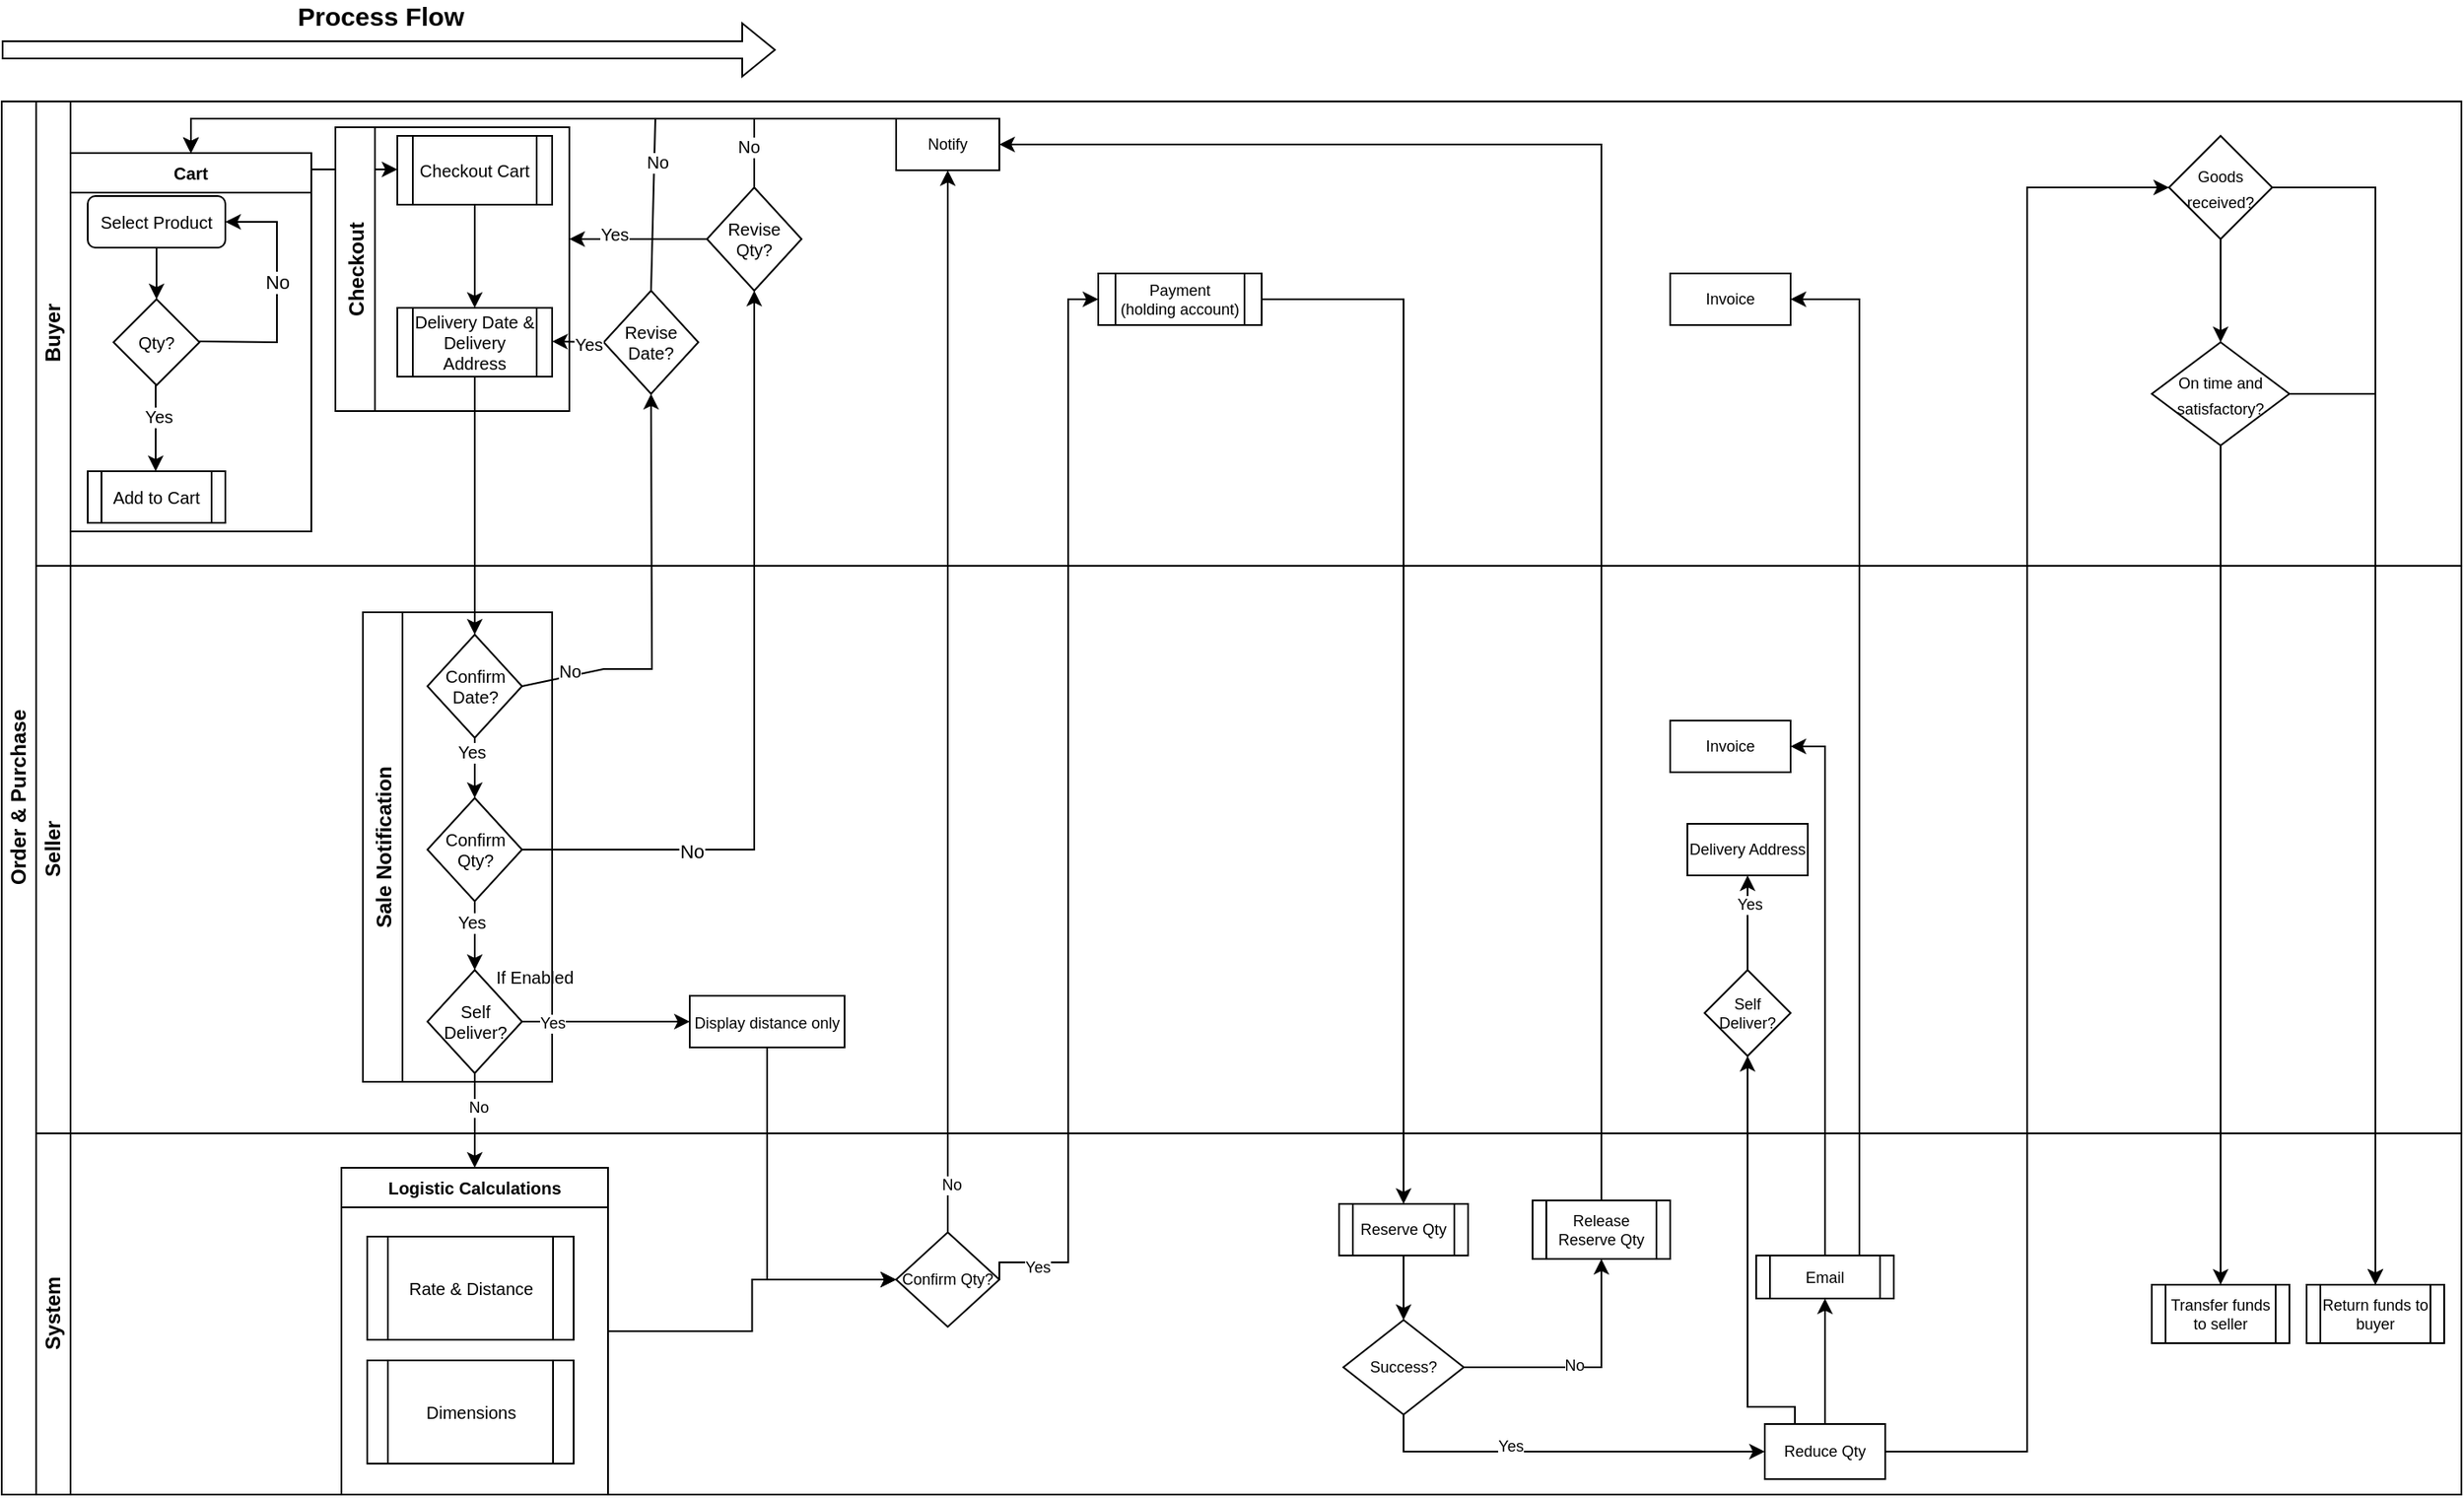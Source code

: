 <mxfile version="15.7.0" type="github">
  <diagram id="prtHgNgQTEPvFCAcTncT" name="Page-1">
    <mxGraphModel dx="868" dy="473" grid="1" gridSize="10" guides="1" tooltips="1" connect="1" arrows="1" fold="1" page="1" pageScale="1" pageWidth="827" pageHeight="1169" math="0" shadow="0">
      <root>
        <mxCell id="0" />
        <mxCell id="1" parent="0" />
        <mxCell id="dNxyNK7c78bLwvsdeMH5-19" value="Order &amp;amp; Purchase" style="swimlane;html=1;childLayout=stackLayout;resizeParent=1;resizeParentMax=0;horizontal=0;startSize=20;horizontalStack=0;" parent="1" vertex="1">
          <mxGeometry x="120" y="120" width="1430" height="810" as="geometry" />
        </mxCell>
        <mxCell id="1DLhWKv3IPWzaCDEE1xv-21" value="" style="endArrow=classic;html=1;rounded=0;fontSize=10;exitX=1;exitY=0.5;exitDx=0;exitDy=0;entryX=0.5;entryY=1;entryDx=0;entryDy=0;" parent="dNxyNK7c78bLwvsdeMH5-19" source="1DLhWKv3IPWzaCDEE1xv-20" target="1DLhWKv3IPWzaCDEE1xv-27" edge="1">
          <mxGeometry width="50" height="50" relative="1" as="geometry">
            <mxPoint x="310" y="300" as="sourcePoint" />
            <mxPoint x="380" y="330" as="targetPoint" />
            <Array as="points">
              <mxPoint x="350" y="330" />
              <mxPoint x="378" y="330" />
            </Array>
          </mxGeometry>
        </mxCell>
        <mxCell id="1DLhWKv3IPWzaCDEE1xv-28" value="No" style="edgeLabel;html=1;align=center;verticalAlign=middle;resizable=0;points=[];fontSize=10;" parent="1DLhWKv3IPWzaCDEE1xv-21" vertex="1" connectable="0">
          <mxGeometry x="0.214" relative="1" as="geometry">
            <mxPoint x="-48" y="68" as="offset" />
          </mxGeometry>
        </mxCell>
        <mxCell id="dNxyNK7c78bLwvsdeMH5-20" value="Buyer" style="swimlane;html=1;startSize=20;horizontal=0;" parent="dNxyNK7c78bLwvsdeMH5-19" vertex="1">
          <mxGeometry x="20" width="1410" height="270" as="geometry" />
        </mxCell>
        <mxCell id="1DLhWKv3IPWzaCDEE1xv-9" value="Cart" style="swimlane;fontSize=10;" parent="dNxyNK7c78bLwvsdeMH5-20" vertex="1">
          <mxGeometry x="20" y="30" width="140" height="220" as="geometry">
            <mxRectangle x="20" width="50" height="23" as="alternateBounds" />
          </mxGeometry>
        </mxCell>
        <mxCell id="1DLhWKv3IPWzaCDEE1xv-1" value="Select Product" style="rounded=1;whiteSpace=wrap;html=1;fontSize=10;" parent="1DLhWKv3IPWzaCDEE1xv-9" vertex="1">
          <mxGeometry x="10" y="25" width="80" height="30" as="geometry" />
        </mxCell>
        <mxCell id="1DLhWKv3IPWzaCDEE1xv-2" value="&lt;font size=&quot;1&quot;&gt;Qty?&lt;/font&gt;" style="rhombus;whiteSpace=wrap;html=1;" parent="1DLhWKv3IPWzaCDEE1xv-9" vertex="1">
          <mxGeometry x="25" y="85" width="50" height="50" as="geometry" />
        </mxCell>
        <mxCell id="1DLhWKv3IPWzaCDEE1xv-3" value="" style="endArrow=classic;html=1;rounded=0;fontSize=11;" parent="1DLhWKv3IPWzaCDEE1xv-9" edge="1">
          <mxGeometry width="50" height="50" relative="1" as="geometry">
            <mxPoint x="50" y="55" as="sourcePoint" />
            <mxPoint x="50" y="85" as="targetPoint" />
            <Array as="points" />
          </mxGeometry>
        </mxCell>
        <mxCell id="1DLhWKv3IPWzaCDEE1xv-4" value="" style="endArrow=classic;html=1;rounded=0;fontSize=11;entryX=1;entryY=0.5;entryDx=0;entryDy=0;" parent="1DLhWKv3IPWzaCDEE1xv-9" edge="1">
          <mxGeometry width="50" height="50" relative="1" as="geometry">
            <mxPoint x="75" y="109.5" as="sourcePoint" />
            <mxPoint x="90" y="40" as="targetPoint" />
            <Array as="points">
              <mxPoint x="120" y="110" />
              <mxPoint x="120" y="40" />
            </Array>
          </mxGeometry>
        </mxCell>
        <mxCell id="1DLhWKv3IPWzaCDEE1xv-5" value="No" style="edgeLabel;html=1;align=center;verticalAlign=middle;resizable=0;points=[];fontSize=11;" parent="1DLhWKv3IPWzaCDEE1xv-4" vertex="1" connectable="0">
          <mxGeometry x="-0.09" relative="1" as="geometry">
            <mxPoint y="-14" as="offset" />
          </mxGeometry>
        </mxCell>
        <mxCell id="1DLhWKv3IPWzaCDEE1xv-6" value="&lt;font size=&quot;1&quot;&gt;Add to Cart&lt;/font&gt;" style="shape=process;whiteSpace=wrap;html=1;backgroundOutline=1;fontSize=11;" parent="1DLhWKv3IPWzaCDEE1xv-9" vertex="1">
          <mxGeometry x="10" y="185" width="80" height="30" as="geometry" />
        </mxCell>
        <mxCell id="1DLhWKv3IPWzaCDEE1xv-7" value="" style="endArrow=classic;html=1;rounded=0;fontSize=10;" parent="1DLhWKv3IPWzaCDEE1xv-9" edge="1">
          <mxGeometry width="50" height="50" relative="1" as="geometry">
            <mxPoint x="49.5" y="135" as="sourcePoint" />
            <mxPoint x="49.5" y="185" as="targetPoint" />
          </mxGeometry>
        </mxCell>
        <mxCell id="1DLhWKv3IPWzaCDEE1xv-8" value="Yes" style="edgeLabel;html=1;align=center;verticalAlign=middle;resizable=0;points=[];fontSize=10;" parent="1DLhWKv3IPWzaCDEE1xv-7" vertex="1" connectable="0">
          <mxGeometry x="-0.28" y="1" relative="1" as="geometry">
            <mxPoint as="offset" />
          </mxGeometry>
        </mxCell>
        <mxCell id="1DLhWKv3IPWzaCDEE1xv-12" value="" style="endArrow=classic;html=1;rounded=0;fontSize=10;" parent="dNxyNK7c78bLwvsdeMH5-20" edge="1">
          <mxGeometry width="50" height="50" relative="1" as="geometry">
            <mxPoint x="160" y="39.5" as="sourcePoint" />
            <mxPoint x="210" y="39.5" as="targetPoint" />
          </mxGeometry>
        </mxCell>
        <mxCell id="1DLhWKv3IPWzaCDEE1xv-18" style="edgeStyle=orthogonalEdgeStyle;rounded=0;orthogonalLoop=1;jettySize=auto;html=1;exitX=0.5;exitY=1;exitDx=0;exitDy=0;entryX=0.5;entryY=0;entryDx=0;entryDy=0;fontSize=10;" parent="dNxyNK7c78bLwvsdeMH5-20" source="1DLhWKv3IPWzaCDEE1xv-13" target="1DLhWKv3IPWzaCDEE1xv-17" edge="1">
          <mxGeometry relative="1" as="geometry" />
        </mxCell>
        <mxCell id="1DLhWKv3IPWzaCDEE1xv-13" value="Checkout Cart" style="shape=process;whiteSpace=wrap;html=1;backgroundOutline=1;fontSize=10;" parent="dNxyNK7c78bLwvsdeMH5-20" vertex="1">
          <mxGeometry x="210" y="20" width="90" height="40" as="geometry" />
        </mxCell>
        <mxCell id="1DLhWKv3IPWzaCDEE1xv-17" value="Delivery Date &amp;amp; Delivery Address" style="shape=process;whiteSpace=wrap;html=1;backgroundOutline=1;fontSize=10;" parent="dNxyNK7c78bLwvsdeMH5-20" vertex="1">
          <mxGeometry x="210" y="120" width="90" height="40" as="geometry" />
        </mxCell>
        <mxCell id="1DLhWKv3IPWzaCDEE1xv-27" value="Revise Date?" style="rhombus;whiteSpace=wrap;html=1;fontSize=10;" parent="dNxyNK7c78bLwvsdeMH5-20" vertex="1">
          <mxGeometry x="330" y="110" width="55" height="60" as="geometry" />
        </mxCell>
        <mxCell id="1DLhWKv3IPWzaCDEE1xv-30" value="" style="endArrow=classic;html=1;rounded=0;fontSize=10;" parent="dNxyNK7c78bLwvsdeMH5-20" edge="1">
          <mxGeometry width="50" height="50" relative="1" as="geometry">
            <mxPoint x="330" y="140" as="sourcePoint" />
            <mxPoint x="300" y="139.5" as="targetPoint" />
          </mxGeometry>
        </mxCell>
        <mxCell id="1DLhWKv3IPWzaCDEE1xv-31" value="Yes" style="edgeLabel;html=1;align=center;verticalAlign=middle;resizable=0;points=[];fontSize=10;" parent="1DLhWKv3IPWzaCDEE1xv-30" vertex="1" connectable="0">
          <mxGeometry x="-0.4" y="1" relative="1" as="geometry">
            <mxPoint as="offset" />
          </mxGeometry>
        </mxCell>
        <mxCell id="1DLhWKv3IPWzaCDEE1xv-32" value="" style="endArrow=classic;html=1;rounded=0;fontSize=10;entryX=0.5;entryY=0;entryDx=0;entryDy=0;exitX=0.5;exitY=0;exitDx=0;exitDy=0;" parent="dNxyNK7c78bLwvsdeMH5-20" source="1DLhWKv3IPWzaCDEE1xv-27" target="1DLhWKv3IPWzaCDEE1xv-9" edge="1">
          <mxGeometry width="50" height="50" relative="1" as="geometry">
            <mxPoint x="360" y="110" as="sourcePoint" />
            <mxPoint x="360" y="10" as="targetPoint" />
            <Array as="points">
              <mxPoint x="360" y="10" />
              <mxPoint x="90" y="10" />
            </Array>
          </mxGeometry>
        </mxCell>
        <mxCell id="1DLhWKv3IPWzaCDEE1xv-33" value="No" style="edgeLabel;html=1;align=center;verticalAlign=middle;resizable=0;points=[];fontSize=10;" parent="1DLhWKv3IPWzaCDEE1xv-32" vertex="1" connectable="0">
          <mxGeometry x="-0.615" y="-1" relative="1" as="geometry">
            <mxPoint as="offset" />
          </mxGeometry>
        </mxCell>
        <mxCell id="1DLhWKv3IPWzaCDEE1xv-64" style="edgeStyle=orthogonalEdgeStyle;rounded=0;orthogonalLoop=1;jettySize=auto;html=1;exitX=0;exitY=0.5;exitDx=0;exitDy=0;entryX=0.5;entryY=0;entryDx=0;entryDy=0;fontSize=9;" parent="dNxyNK7c78bLwvsdeMH5-20" source="1DLhWKv3IPWzaCDEE1xv-62" target="1DLhWKv3IPWzaCDEE1xv-9" edge="1">
          <mxGeometry relative="1" as="geometry">
            <Array as="points">
              <mxPoint x="500" y="10" />
              <mxPoint x="90" y="10" />
            </Array>
          </mxGeometry>
        </mxCell>
        <mxCell id="1DLhWKv3IPWzaCDEE1xv-62" value="Notify" style="rounded=0;whiteSpace=wrap;html=1;fontSize=9;" parent="dNxyNK7c78bLwvsdeMH5-20" vertex="1">
          <mxGeometry x="500" y="10" width="60" height="30" as="geometry" />
        </mxCell>
        <mxCell id="1DLhWKv3IPWzaCDEE1xv-68" value="Payment&lt;br&gt;(holding account)" style="shape=process;whiteSpace=wrap;html=1;backgroundOutline=1;fontSize=9;" parent="dNxyNK7c78bLwvsdeMH5-20" vertex="1">
          <mxGeometry x="617.5" y="100" width="95" height="30" as="geometry" />
        </mxCell>
        <mxCell id="1DLhWKv3IPWzaCDEE1xv-85" value="Invoice" style="rounded=0;whiteSpace=wrap;html=1;fontSize=9;" parent="dNxyNK7c78bLwvsdeMH5-20" vertex="1">
          <mxGeometry x="950" y="100" width="70" height="30" as="geometry" />
        </mxCell>
        <mxCell id="JSlO6h9vZcrCeUcNSaWa-3" style="edgeStyle=orthogonalEdgeStyle;rounded=0;orthogonalLoop=1;jettySize=auto;html=1;exitX=0.5;exitY=1;exitDx=0;exitDy=0;entryX=0.5;entryY=0;entryDx=0;entryDy=0;fontSize=9;" parent="dNxyNK7c78bLwvsdeMH5-20" source="JSlO6h9vZcrCeUcNSaWa-1" target="JSlO6h9vZcrCeUcNSaWa-2" edge="1">
          <mxGeometry relative="1" as="geometry" />
        </mxCell>
        <mxCell id="JSlO6h9vZcrCeUcNSaWa-1" value="&lt;font style=&quot;font-size: 9px&quot;&gt;Goods received?&lt;/font&gt;" style="rhombus;whiteSpace=wrap;html=1;" parent="dNxyNK7c78bLwvsdeMH5-20" vertex="1">
          <mxGeometry x="1240" y="20" width="60" height="60" as="geometry" />
        </mxCell>
        <mxCell id="JSlO6h9vZcrCeUcNSaWa-2" value="&lt;font style=&quot;font-size: 9px&quot;&gt;On time and satisfactory?&lt;/font&gt;" style="rhombus;whiteSpace=wrap;html=1;" parent="dNxyNK7c78bLwvsdeMH5-20" vertex="1">
          <mxGeometry x="1230" y="140" width="80" height="60" as="geometry" />
        </mxCell>
        <mxCell id="pPFn4V_enO1_FAc2-6sg-4" value="Checkout" style="swimlane;horizontal=0;" vertex="1" parent="dNxyNK7c78bLwvsdeMH5-20">
          <mxGeometry x="174" y="15" width="136" height="165" as="geometry" />
        </mxCell>
        <mxCell id="pPFn4V_enO1_FAc2-6sg-7" style="edgeStyle=orthogonalEdgeStyle;rounded=0;orthogonalLoop=1;jettySize=auto;html=1;exitX=0.5;exitY=0;exitDx=0;exitDy=0;entryX=0.5;entryY=0;entryDx=0;entryDy=0;" edge="1" parent="dNxyNK7c78bLwvsdeMH5-20" source="pPFn4V_enO1_FAc2-6sg-5" target="1DLhWKv3IPWzaCDEE1xv-9">
          <mxGeometry relative="1" as="geometry">
            <Array as="points">
              <mxPoint x="418" y="10" />
              <mxPoint x="90" y="10" />
            </Array>
          </mxGeometry>
        </mxCell>
        <mxCell id="pPFn4V_enO1_FAc2-6sg-5" value="Revise Qty?" style="rhombus;whiteSpace=wrap;html=1;fontSize=10;" vertex="1" parent="dNxyNK7c78bLwvsdeMH5-20">
          <mxGeometry x="390" y="50" width="55" height="60" as="geometry" />
        </mxCell>
        <mxCell id="dNxyNK7c78bLwvsdeMH5-21" value="Seller" style="swimlane;html=1;startSize=20;horizontal=0;" parent="dNxyNK7c78bLwvsdeMH5-19" vertex="1">
          <mxGeometry x="20" y="270" width="1410" height="330" as="geometry" />
        </mxCell>
        <mxCell id="1DLhWKv3IPWzaCDEE1xv-25" style="edgeStyle=orthogonalEdgeStyle;rounded=0;orthogonalLoop=1;jettySize=auto;html=1;exitX=0.5;exitY=1;exitDx=0;exitDy=0;entryX=0.5;entryY=0;entryDx=0;entryDy=0;fontSize=10;" parent="dNxyNK7c78bLwvsdeMH5-21" source="1DLhWKv3IPWzaCDEE1xv-20" target="1DLhWKv3IPWzaCDEE1xv-51" edge="1">
          <mxGeometry relative="1" as="geometry" />
        </mxCell>
        <mxCell id="1DLhWKv3IPWzaCDEE1xv-20" value="Confirm Date?" style="rhombus;whiteSpace=wrap;html=1;fontSize=10;" parent="dNxyNK7c78bLwvsdeMH5-21" vertex="1">
          <mxGeometry x="227.5" y="40" width="55" height="60" as="geometry" />
        </mxCell>
        <mxCell id="1DLhWKv3IPWzaCDEE1xv-23" value="Self Deliver?" style="rhombus;whiteSpace=wrap;html=1;fontSize=10;" parent="dNxyNK7c78bLwvsdeMH5-21" vertex="1">
          <mxGeometry x="227.5" y="235" width="55" height="60" as="geometry" />
        </mxCell>
        <mxCell id="1DLhWKv3IPWzaCDEE1xv-35" value="If Enabled" style="text;html=1;strokeColor=none;fillColor=none;align=center;verticalAlign=middle;whiteSpace=wrap;rounded=0;fontSize=10;" parent="dNxyNK7c78bLwvsdeMH5-21" vertex="1">
          <mxGeometry x="260" y="224" width="60" height="30" as="geometry" />
        </mxCell>
        <mxCell id="1DLhWKv3IPWzaCDEE1xv-53" style="edgeStyle=orthogonalEdgeStyle;rounded=0;orthogonalLoop=1;jettySize=auto;html=1;exitX=0.5;exitY=1;exitDx=0;exitDy=0;entryX=0.5;entryY=0;entryDx=0;entryDy=0;fontSize=9;" parent="dNxyNK7c78bLwvsdeMH5-21" source="1DLhWKv3IPWzaCDEE1xv-51" target="1DLhWKv3IPWzaCDEE1xv-23" edge="1">
          <mxGeometry relative="1" as="geometry" />
        </mxCell>
        <mxCell id="1DLhWKv3IPWzaCDEE1xv-51" value="Confirm Qty?" style="rhombus;whiteSpace=wrap;html=1;fontSize=10;" parent="dNxyNK7c78bLwvsdeMH5-21" vertex="1">
          <mxGeometry x="227.5" y="135" width="55" height="60" as="geometry" />
        </mxCell>
        <mxCell id="1DLhWKv3IPWzaCDEE1xv-54" value="Yes" style="edgeLabel;html=1;align=center;verticalAlign=middle;resizable=0;points=[];fontSize=10;" parent="dNxyNK7c78bLwvsdeMH5-21" vertex="1" connectable="0">
          <mxGeometry x="319.999" y="170.0" as="geometry">
            <mxPoint x="-67" y="37" as="offset" />
          </mxGeometry>
        </mxCell>
        <mxCell id="1DLhWKv3IPWzaCDEE1xv-84" value="Invoice" style="rounded=0;whiteSpace=wrap;html=1;fontSize=9;" parent="dNxyNK7c78bLwvsdeMH5-21" vertex="1">
          <mxGeometry x="950" y="90" width="70" height="30" as="geometry" />
        </mxCell>
        <mxCell id="1DLhWKv3IPWzaCDEE1xv-106" style="edgeStyle=orthogonalEdgeStyle;rounded=0;orthogonalLoop=1;jettySize=auto;html=1;exitX=0.5;exitY=0;exitDx=0;exitDy=0;entryX=0.5;entryY=1;entryDx=0;entryDy=0;fontSize=9;" parent="dNxyNK7c78bLwvsdeMH5-21" source="1DLhWKv3IPWzaCDEE1xv-101" target="1DLhWKv3IPWzaCDEE1xv-103" edge="1">
          <mxGeometry relative="1" as="geometry" />
        </mxCell>
        <mxCell id="1DLhWKv3IPWzaCDEE1xv-101" value="Self Deliver?" style="rhombus;whiteSpace=wrap;html=1;fontSize=9;" parent="dNxyNK7c78bLwvsdeMH5-21" vertex="1">
          <mxGeometry x="970" y="235" width="50" height="50" as="geometry" />
        </mxCell>
        <mxCell id="1DLhWKv3IPWzaCDEE1xv-103" value="Delivery Address" style="rounded=0;whiteSpace=wrap;html=1;fontSize=9;" parent="dNxyNK7c78bLwvsdeMH5-21" vertex="1">
          <mxGeometry x="960" y="150" width="70" height="30" as="geometry" />
        </mxCell>
        <mxCell id="pPFn4V_enO1_FAc2-6sg-3" value="Sale Notification" style="swimlane;horizontal=0;" vertex="1" parent="dNxyNK7c78bLwvsdeMH5-21">
          <mxGeometry x="190" y="27" width="110" height="273" as="geometry" />
        </mxCell>
        <mxCell id="pPFn4V_enO1_FAc2-6sg-12" value="&lt;font style=&quot;font-size: 9px&quot;&gt;Display distance only&lt;/font&gt;" style="rounded=0;whiteSpace=wrap;html=1;" vertex="1" parent="dNxyNK7c78bLwvsdeMH5-21">
          <mxGeometry x="380" y="250" width="90" height="30" as="geometry" />
        </mxCell>
        <mxCell id="1DLhWKv3IPWzaCDEE1xv-24" value="" style="endArrow=classic;html=1;rounded=0;fontSize=10;exitX=1;exitY=0.5;exitDx=0;exitDy=0;entryX=0;entryY=0.5;entryDx=0;entryDy=0;" parent="dNxyNK7c78bLwvsdeMH5-21" source="1DLhWKv3IPWzaCDEE1xv-23" target="pPFn4V_enO1_FAc2-6sg-12" edge="1">
          <mxGeometry width="50" height="50" relative="1" as="geometry">
            <mxPoint x="290" y="235" as="sourcePoint" />
            <mxPoint x="360" y="265" as="targetPoint" />
            <Array as="points">
              <mxPoint x="370" y="265" />
            </Array>
          </mxGeometry>
        </mxCell>
        <mxCell id="1DLhWKv3IPWzaCDEE1xv-108" value="Yes" style="edgeLabel;html=1;align=center;verticalAlign=middle;resizable=0;points=[];fontSize=9;" parent="1DLhWKv3IPWzaCDEE1xv-24" vertex="1" connectable="0">
          <mxGeometry x="-0.676" y="-1" relative="1" as="geometry">
            <mxPoint x="1" as="offset" />
          </mxGeometry>
        </mxCell>
        <mxCell id="1DLhWKv3IPWzaCDEE1xv-39" value="" style="endArrow=classic;html=1;rounded=0;fontSize=10;entryX=0.5;entryY=0;entryDx=0;entryDy=0;exitX=0.5;exitY=1;exitDx=0;exitDy=0;" parent="dNxyNK7c78bLwvsdeMH5-19" source="1DLhWKv3IPWzaCDEE1xv-23" target="1DLhWKv3IPWzaCDEE1xv-41" edge="1">
          <mxGeometry width="50" height="50" relative="1" as="geometry">
            <mxPoint x="300" y="540" as="sourcePoint" />
            <mxPoint x="274.5" y="541" as="targetPoint" />
          </mxGeometry>
        </mxCell>
        <mxCell id="1DLhWKv3IPWzaCDEE1xv-49" value="No" style="edgeLabel;html=1;align=center;verticalAlign=middle;resizable=0;points=[];fontSize=9;" parent="1DLhWKv3IPWzaCDEE1xv-39" vertex="1" connectable="0">
          <mxGeometry x="-0.286" y="2" relative="1" as="geometry">
            <mxPoint as="offset" />
          </mxGeometry>
        </mxCell>
        <mxCell id="1DLhWKv3IPWzaCDEE1xv-63" style="edgeStyle=orthogonalEdgeStyle;rounded=0;orthogonalLoop=1;jettySize=auto;html=1;exitX=0.5;exitY=0;exitDx=0;exitDy=0;fontSize=9;entryX=0.5;entryY=1;entryDx=0;entryDy=0;" parent="dNxyNK7c78bLwvsdeMH5-19" source="1DLhWKv3IPWzaCDEE1xv-59" target="1DLhWKv3IPWzaCDEE1xv-62" edge="1">
          <mxGeometry relative="1" as="geometry">
            <mxPoint x="550" y="50" as="targetPoint" />
          </mxGeometry>
        </mxCell>
        <mxCell id="1DLhWKv3IPWzaCDEE1xv-65" value="No" style="edgeLabel;html=1;align=center;verticalAlign=middle;resizable=0;points=[];fontSize=9;" parent="1DLhWKv3IPWzaCDEE1xv-63" vertex="1" connectable="0">
          <mxGeometry x="-0.909" y="-2" relative="1" as="geometry">
            <mxPoint as="offset" />
          </mxGeometry>
        </mxCell>
        <mxCell id="1DLhWKv3IPWzaCDEE1xv-86" style="edgeStyle=orthogonalEdgeStyle;rounded=0;orthogonalLoop=1;jettySize=auto;html=1;exitX=0.5;exitY=0;exitDx=0;exitDy=0;entryX=1;entryY=0.5;entryDx=0;entryDy=0;fontSize=9;" parent="dNxyNK7c78bLwvsdeMH5-19" source="1DLhWKv3IPWzaCDEE1xv-82" target="1DLhWKv3IPWzaCDEE1xv-84" edge="1">
          <mxGeometry relative="1" as="geometry" />
        </mxCell>
        <mxCell id="1DLhWKv3IPWzaCDEE1xv-87" style="edgeStyle=orthogonalEdgeStyle;rounded=0;orthogonalLoop=1;jettySize=auto;html=1;exitX=0.75;exitY=0;exitDx=0;exitDy=0;entryX=1;entryY=0.5;entryDx=0;entryDy=0;fontSize=9;" parent="dNxyNK7c78bLwvsdeMH5-19" source="1DLhWKv3IPWzaCDEE1xv-82" target="1DLhWKv3IPWzaCDEE1xv-85" edge="1">
          <mxGeometry relative="1" as="geometry" />
        </mxCell>
        <mxCell id="1DLhWKv3IPWzaCDEE1xv-67" style="edgeStyle=orthogonalEdgeStyle;rounded=0;orthogonalLoop=1;jettySize=auto;html=1;exitX=1;exitY=0.5;exitDx=0;exitDy=0;fontSize=9;entryX=0;entryY=0.5;entryDx=0;entryDy=0;" parent="dNxyNK7c78bLwvsdeMH5-19" source="1DLhWKv3IPWzaCDEE1xv-59" target="1DLhWKv3IPWzaCDEE1xv-68" edge="1">
          <mxGeometry relative="1" as="geometry">
            <mxPoint x="670" y="440" as="targetPoint" />
            <Array as="points">
              <mxPoint x="620" y="675" />
              <mxPoint x="620" y="115" />
            </Array>
          </mxGeometry>
        </mxCell>
        <mxCell id="dNxyNK7c78bLwvsdeMH5-22" value="System" style="swimlane;html=1;startSize=20;horizontal=0;" parent="dNxyNK7c78bLwvsdeMH5-19" vertex="1">
          <mxGeometry x="20" y="600" width="1410" height="210" as="geometry" />
        </mxCell>
        <mxCell id="1DLhWKv3IPWzaCDEE1xv-60" style="edgeStyle=orthogonalEdgeStyle;rounded=0;orthogonalLoop=1;jettySize=auto;html=1;exitX=1;exitY=0.5;exitDx=0;exitDy=0;entryX=0;entryY=0.5;entryDx=0;entryDy=0;fontSize=9;" parent="dNxyNK7c78bLwvsdeMH5-22" source="1DLhWKv3IPWzaCDEE1xv-41" target="1DLhWKv3IPWzaCDEE1xv-59" edge="1">
          <mxGeometry relative="1" as="geometry" />
        </mxCell>
        <mxCell id="1DLhWKv3IPWzaCDEE1xv-41" value="Logistic Calculations" style="swimlane;fontSize=10;" parent="dNxyNK7c78bLwvsdeMH5-22" vertex="1">
          <mxGeometry x="177.5" y="20" width="155" height="190" as="geometry" />
        </mxCell>
        <mxCell id="1DLhWKv3IPWzaCDEE1xv-42" value="Rate &amp;amp; Distance" style="shape=process;whiteSpace=wrap;html=1;backgroundOutline=1;fontSize=10;" parent="1DLhWKv3IPWzaCDEE1xv-41" vertex="1">
          <mxGeometry x="15" y="40" width="120" height="60" as="geometry" />
        </mxCell>
        <mxCell id="pPFn4V_enO1_FAc2-6sg-1" value="Dimensions" style="shape=process;whiteSpace=wrap;html=1;backgroundOutline=1;fontSize=10;" vertex="1" parent="1DLhWKv3IPWzaCDEE1xv-41">
          <mxGeometry x="15" y="112" width="120" height="60" as="geometry" />
        </mxCell>
        <mxCell id="1DLhWKv3IPWzaCDEE1xv-59" value="Confirm Qty?" style="rhombus;whiteSpace=wrap;html=1;fontSize=9;" parent="dNxyNK7c78bLwvsdeMH5-22" vertex="1">
          <mxGeometry x="500" y="57.5" width="60" height="55" as="geometry" />
        </mxCell>
        <mxCell id="1DLhWKv3IPWzaCDEE1xv-91" style="edgeStyle=orthogonalEdgeStyle;rounded=0;orthogonalLoop=1;jettySize=auto;html=1;exitX=0.5;exitY=0;exitDx=0;exitDy=0;entryX=0.5;entryY=1;entryDx=0;entryDy=0;fontSize=9;" parent="dNxyNK7c78bLwvsdeMH5-22" source="1DLhWKv3IPWzaCDEE1xv-66" target="1DLhWKv3IPWzaCDEE1xv-82" edge="1">
          <mxGeometry relative="1" as="geometry" />
        </mxCell>
        <mxCell id="1DLhWKv3IPWzaCDEE1xv-66" value="Reduce Qty" style="rounded=0;whiteSpace=wrap;html=1;fontSize=9;" parent="dNxyNK7c78bLwvsdeMH5-22" vertex="1">
          <mxGeometry x="1005" y="169" width="70" height="32" as="geometry" />
        </mxCell>
        <mxCell id="1DLhWKv3IPWzaCDEE1xv-89" style="edgeStyle=orthogonalEdgeStyle;rounded=0;orthogonalLoop=1;jettySize=auto;html=1;exitX=0.5;exitY=1;exitDx=0;exitDy=0;entryX=0;entryY=0.5;entryDx=0;entryDy=0;fontSize=9;" parent="dNxyNK7c78bLwvsdeMH5-22" source="1DLhWKv3IPWzaCDEE1xv-71" target="1DLhWKv3IPWzaCDEE1xv-66" edge="1">
          <mxGeometry relative="1" as="geometry" />
        </mxCell>
        <mxCell id="1DLhWKv3IPWzaCDEE1xv-90" value="Yes" style="edgeLabel;html=1;align=center;verticalAlign=middle;resizable=0;points=[];fontSize=9;" parent="1DLhWKv3IPWzaCDEE1xv-89" vertex="1" connectable="0">
          <mxGeometry x="-0.279" y="3" relative="1" as="geometry">
            <mxPoint as="offset" />
          </mxGeometry>
        </mxCell>
        <mxCell id="1DLhWKv3IPWzaCDEE1xv-98" style="edgeStyle=orthogonalEdgeStyle;rounded=0;orthogonalLoop=1;jettySize=auto;html=1;exitX=1;exitY=0.5;exitDx=0;exitDy=0;entryX=0.5;entryY=1;entryDx=0;entryDy=0;fontSize=9;" parent="dNxyNK7c78bLwvsdeMH5-22" source="1DLhWKv3IPWzaCDEE1xv-71" target="1DLhWKv3IPWzaCDEE1xv-97" edge="1">
          <mxGeometry relative="1" as="geometry" />
        </mxCell>
        <mxCell id="1DLhWKv3IPWzaCDEE1xv-99" value="No" style="edgeLabel;html=1;align=center;verticalAlign=middle;resizable=0;points=[];fontSize=9;" parent="1DLhWKv3IPWzaCDEE1xv-98" vertex="1" connectable="0">
          <mxGeometry x="-0.105" y="1" relative="1" as="geometry">
            <mxPoint as="offset" />
          </mxGeometry>
        </mxCell>
        <mxCell id="1DLhWKv3IPWzaCDEE1xv-71" value="Success?" style="rhombus;whiteSpace=wrap;html=1;fontSize=9;" parent="dNxyNK7c78bLwvsdeMH5-22" vertex="1">
          <mxGeometry x="760" y="108.5" width="70" height="55" as="geometry" />
        </mxCell>
        <mxCell id="1DLhWKv3IPWzaCDEE1xv-82" value="Email" style="shape=process;whiteSpace=wrap;html=1;backgroundOutline=1;fontSize=9;" parent="dNxyNK7c78bLwvsdeMH5-22" vertex="1">
          <mxGeometry x="1000" y="71" width="80" height="25" as="geometry" />
        </mxCell>
        <mxCell id="1DLhWKv3IPWzaCDEE1xv-95" style="edgeStyle=orthogonalEdgeStyle;rounded=0;orthogonalLoop=1;jettySize=auto;html=1;exitX=0.5;exitY=1;exitDx=0;exitDy=0;entryX=0.5;entryY=0;entryDx=0;entryDy=0;fontSize=9;" parent="dNxyNK7c78bLwvsdeMH5-22" source="1DLhWKv3IPWzaCDEE1xv-94" target="1DLhWKv3IPWzaCDEE1xv-71" edge="1">
          <mxGeometry relative="1" as="geometry" />
        </mxCell>
        <mxCell id="1DLhWKv3IPWzaCDEE1xv-94" value="Reserve Qty" style="shape=process;whiteSpace=wrap;html=1;backgroundOutline=1;fontSize=9;" parent="dNxyNK7c78bLwvsdeMH5-22" vertex="1">
          <mxGeometry x="757.5" y="41" width="75" height="30" as="geometry" />
        </mxCell>
        <mxCell id="1DLhWKv3IPWzaCDEE1xv-97" value="Release Reserve Qty" style="shape=process;whiteSpace=wrap;html=1;backgroundOutline=1;fontSize=9;" parent="dNxyNK7c78bLwvsdeMH5-22" vertex="1">
          <mxGeometry x="870" y="39" width="80" height="34" as="geometry" />
        </mxCell>
        <mxCell id="JSlO6h9vZcrCeUcNSaWa-4" value="Transfer funds to seller" style="shape=process;whiteSpace=wrap;html=1;backgroundOutline=1;fontSize=9;" parent="dNxyNK7c78bLwvsdeMH5-22" vertex="1">
          <mxGeometry x="1230" y="88" width="80" height="34" as="geometry" />
        </mxCell>
        <mxCell id="JSlO6h9vZcrCeUcNSaWa-7" value="Return funds to buyer" style="shape=process;whiteSpace=wrap;html=1;backgroundOutline=1;fontSize=9;" parent="dNxyNK7c78bLwvsdeMH5-22" vertex="1">
          <mxGeometry x="1320" y="88" width="80" height="34" as="geometry" />
        </mxCell>
        <mxCell id="1DLhWKv3IPWzaCDEE1xv-96" style="edgeStyle=orthogonalEdgeStyle;rounded=0;orthogonalLoop=1;jettySize=auto;html=1;exitX=1;exitY=0.5;exitDx=0;exitDy=0;fontSize=9;" parent="dNxyNK7c78bLwvsdeMH5-19" source="1DLhWKv3IPWzaCDEE1xv-68" target="1DLhWKv3IPWzaCDEE1xv-94" edge="1">
          <mxGeometry relative="1" as="geometry" />
        </mxCell>
        <mxCell id="1DLhWKv3IPWzaCDEE1xv-100" style="edgeStyle=orthogonalEdgeStyle;rounded=0;orthogonalLoop=1;jettySize=auto;html=1;exitX=0.5;exitY=0;exitDx=0;exitDy=0;entryX=1;entryY=0.5;entryDx=0;entryDy=0;fontSize=9;" parent="dNxyNK7c78bLwvsdeMH5-19" source="1DLhWKv3IPWzaCDEE1xv-97" target="1DLhWKv3IPWzaCDEE1xv-62" edge="1">
          <mxGeometry relative="1" as="geometry" />
        </mxCell>
        <mxCell id="1DLhWKv3IPWzaCDEE1xv-102" style="edgeStyle=orthogonalEdgeStyle;rounded=0;orthogonalLoop=1;jettySize=auto;html=1;exitX=0.25;exitY=0;exitDx=0;exitDy=0;entryX=0.5;entryY=1;entryDx=0;entryDy=0;fontSize=9;" parent="dNxyNK7c78bLwvsdeMH5-19" source="1DLhWKv3IPWzaCDEE1xv-66" target="1DLhWKv3IPWzaCDEE1xv-101" edge="1">
          <mxGeometry relative="1" as="geometry">
            <Array as="points">
              <mxPoint x="1015" y="759" />
            </Array>
          </mxGeometry>
        </mxCell>
        <mxCell id="1DLhWKv3IPWzaCDEE1xv-19" value="" style="endArrow=classic;html=1;rounded=0;fontSize=10;entryX=0.5;entryY=0;entryDx=0;entryDy=0;exitX=0.5;exitY=1;exitDx=0;exitDy=0;" parent="dNxyNK7c78bLwvsdeMH5-19" source="1DLhWKv3IPWzaCDEE1xv-17" target="1DLhWKv3IPWzaCDEE1xv-20" edge="1">
          <mxGeometry width="50" height="50" relative="1" as="geometry">
            <mxPoint x="274.5" y="170" as="sourcePoint" />
            <mxPoint x="275" y="280" as="targetPoint" />
          </mxGeometry>
        </mxCell>
        <mxCell id="JSlO6h9vZcrCeUcNSaWa-5" style="edgeStyle=orthogonalEdgeStyle;rounded=0;orthogonalLoop=1;jettySize=auto;html=1;exitX=0.5;exitY=1;exitDx=0;exitDy=0;entryX=0.5;entryY=0;entryDx=0;entryDy=0;fontSize=9;" parent="dNxyNK7c78bLwvsdeMH5-19" source="JSlO6h9vZcrCeUcNSaWa-2" target="JSlO6h9vZcrCeUcNSaWa-4" edge="1">
          <mxGeometry relative="1" as="geometry" />
        </mxCell>
        <mxCell id="JSlO6h9vZcrCeUcNSaWa-6" style="edgeStyle=orthogonalEdgeStyle;rounded=0;orthogonalLoop=1;jettySize=auto;html=1;exitX=1;exitY=0.5;exitDx=0;exitDy=0;entryX=0;entryY=0.5;entryDx=0;entryDy=0;fontSize=9;" parent="dNxyNK7c78bLwvsdeMH5-19" source="1DLhWKv3IPWzaCDEE1xv-66" target="JSlO6h9vZcrCeUcNSaWa-1" edge="1">
          <mxGeometry relative="1" as="geometry" />
        </mxCell>
        <mxCell id="JSlO6h9vZcrCeUcNSaWa-8" style="edgeStyle=orthogonalEdgeStyle;rounded=0;orthogonalLoop=1;jettySize=auto;html=1;exitX=1;exitY=0.5;exitDx=0;exitDy=0;entryX=0.5;entryY=0;entryDx=0;entryDy=0;fontSize=9;" parent="dNxyNK7c78bLwvsdeMH5-19" source="JSlO6h9vZcrCeUcNSaWa-1" target="JSlO6h9vZcrCeUcNSaWa-7" edge="1">
          <mxGeometry relative="1" as="geometry" />
        </mxCell>
        <mxCell id="JSlO6h9vZcrCeUcNSaWa-11" style="edgeStyle=orthogonalEdgeStyle;rounded=0;orthogonalLoop=1;jettySize=auto;html=1;exitX=1;exitY=0.5;exitDx=0;exitDy=0;entryX=0.5;entryY=0;entryDx=0;entryDy=0;fontSize=9;" parent="dNxyNK7c78bLwvsdeMH5-19" source="JSlO6h9vZcrCeUcNSaWa-2" target="JSlO6h9vZcrCeUcNSaWa-7" edge="1">
          <mxGeometry relative="1" as="geometry" />
        </mxCell>
        <mxCell id="pPFn4V_enO1_FAc2-6sg-6" style="edgeStyle=orthogonalEdgeStyle;rounded=0;orthogonalLoop=1;jettySize=auto;html=1;exitX=1;exitY=0.5;exitDx=0;exitDy=0;entryX=0.5;entryY=1;entryDx=0;entryDy=0;" edge="1" parent="dNxyNK7c78bLwvsdeMH5-19" source="1DLhWKv3IPWzaCDEE1xv-51" target="pPFn4V_enO1_FAc2-6sg-5">
          <mxGeometry relative="1" as="geometry" />
        </mxCell>
        <mxCell id="pPFn4V_enO1_FAc2-6sg-8" value="No" style="edgeLabel;html=1;align=center;verticalAlign=middle;resizable=0;points=[];" vertex="1" connectable="0" parent="pPFn4V_enO1_FAc2-6sg-6">
          <mxGeometry x="-0.571" y="-1" relative="1" as="geometry">
            <mxPoint as="offset" />
          </mxGeometry>
        </mxCell>
        <mxCell id="pPFn4V_enO1_FAc2-6sg-13" style="edgeStyle=orthogonalEdgeStyle;rounded=0;orthogonalLoop=1;jettySize=auto;html=1;exitX=0.5;exitY=1;exitDx=0;exitDy=0;entryX=0;entryY=0.5;entryDx=0;entryDy=0;fontSize=9;" edge="1" parent="dNxyNK7c78bLwvsdeMH5-19" source="pPFn4V_enO1_FAc2-6sg-12" target="1DLhWKv3IPWzaCDEE1xv-59">
          <mxGeometry relative="1" as="geometry" />
        </mxCell>
        <mxCell id="1DLhWKv3IPWzaCDEE1xv-37" value="Yes" style="edgeLabel;html=1;align=center;verticalAlign=middle;resizable=0;points=[];fontSize=10;" parent="1" vertex="1" connectable="0">
          <mxGeometry x="459.789" y="460.5" as="geometry">
            <mxPoint x="-67" y="37" as="offset" />
          </mxGeometry>
        </mxCell>
        <mxCell id="1DLhWKv3IPWzaCDEE1xv-73" value="" style="shape=flexArrow;endArrow=classic;html=1;rounded=0;fontSize=9;" parent="1" edge="1">
          <mxGeometry width="50" height="50" relative="1" as="geometry">
            <mxPoint x="120" y="90" as="sourcePoint" />
            <mxPoint x="570" y="90" as="targetPoint" />
          </mxGeometry>
        </mxCell>
        <mxCell id="1DLhWKv3IPWzaCDEE1xv-74" value="Process Flow" style="edgeLabel;html=1;align=center;verticalAlign=middle;resizable=0;points=[];fontSize=15;fontStyle=1" parent="1DLhWKv3IPWzaCDEE1xv-73" vertex="1" connectable="0">
          <mxGeometry x="-0.178" relative="1" as="geometry">
            <mxPoint x="35" y="-20" as="offset" />
          </mxGeometry>
        </mxCell>
        <mxCell id="1DLhWKv3IPWzaCDEE1xv-80" value="Yes" style="edgeLabel;html=1;align=center;verticalAlign=middle;resizable=0;points=[];fontSize=9;" parent="1" vertex="1" connectable="0">
          <mxGeometry x="682" y="750.5" as="geometry">
            <mxPoint x="40" y="47" as="offset" />
          </mxGeometry>
        </mxCell>
        <mxCell id="1DLhWKv3IPWzaCDEE1xv-107" value="Yes" style="edgeLabel;html=1;align=center;verticalAlign=middle;resizable=0;points=[];fontSize=9;" parent="1" vertex="1" connectable="0">
          <mxGeometry x="1007.5" y="902" as="geometry">
            <mxPoint x="128" y="-315" as="offset" />
          </mxGeometry>
        </mxCell>
        <mxCell id="pPFn4V_enO1_FAc2-6sg-9" style="edgeStyle=orthogonalEdgeStyle;rounded=0;orthogonalLoop=1;jettySize=auto;html=1;exitX=0;exitY=0.5;exitDx=0;exitDy=0;" edge="1" parent="1" source="pPFn4V_enO1_FAc2-6sg-5">
          <mxGeometry relative="1" as="geometry">
            <mxPoint x="450" y="200" as="targetPoint" />
          </mxGeometry>
        </mxCell>
        <mxCell id="pPFn4V_enO1_FAc2-6sg-10" value="Yes" style="edgeLabel;html=1;align=center;verticalAlign=middle;resizable=0;points=[];fontSize=10;" vertex="1" connectable="0" parent="1">
          <mxGeometry x="470.985" y="270.85" as="geometry">
            <mxPoint x="5" y="-74" as="offset" />
          </mxGeometry>
        </mxCell>
        <mxCell id="pPFn4V_enO1_FAc2-6sg-11" value="No" style="edgeLabel;html=1;align=center;verticalAlign=middle;resizable=0;points=[];fontSize=10;" vertex="1" connectable="0" parent="1">
          <mxGeometry x="510.374" y="165.048" as="geometry">
            <mxPoint x="43" y="-19" as="offset" />
          </mxGeometry>
        </mxCell>
      </root>
    </mxGraphModel>
  </diagram>
</mxfile>

